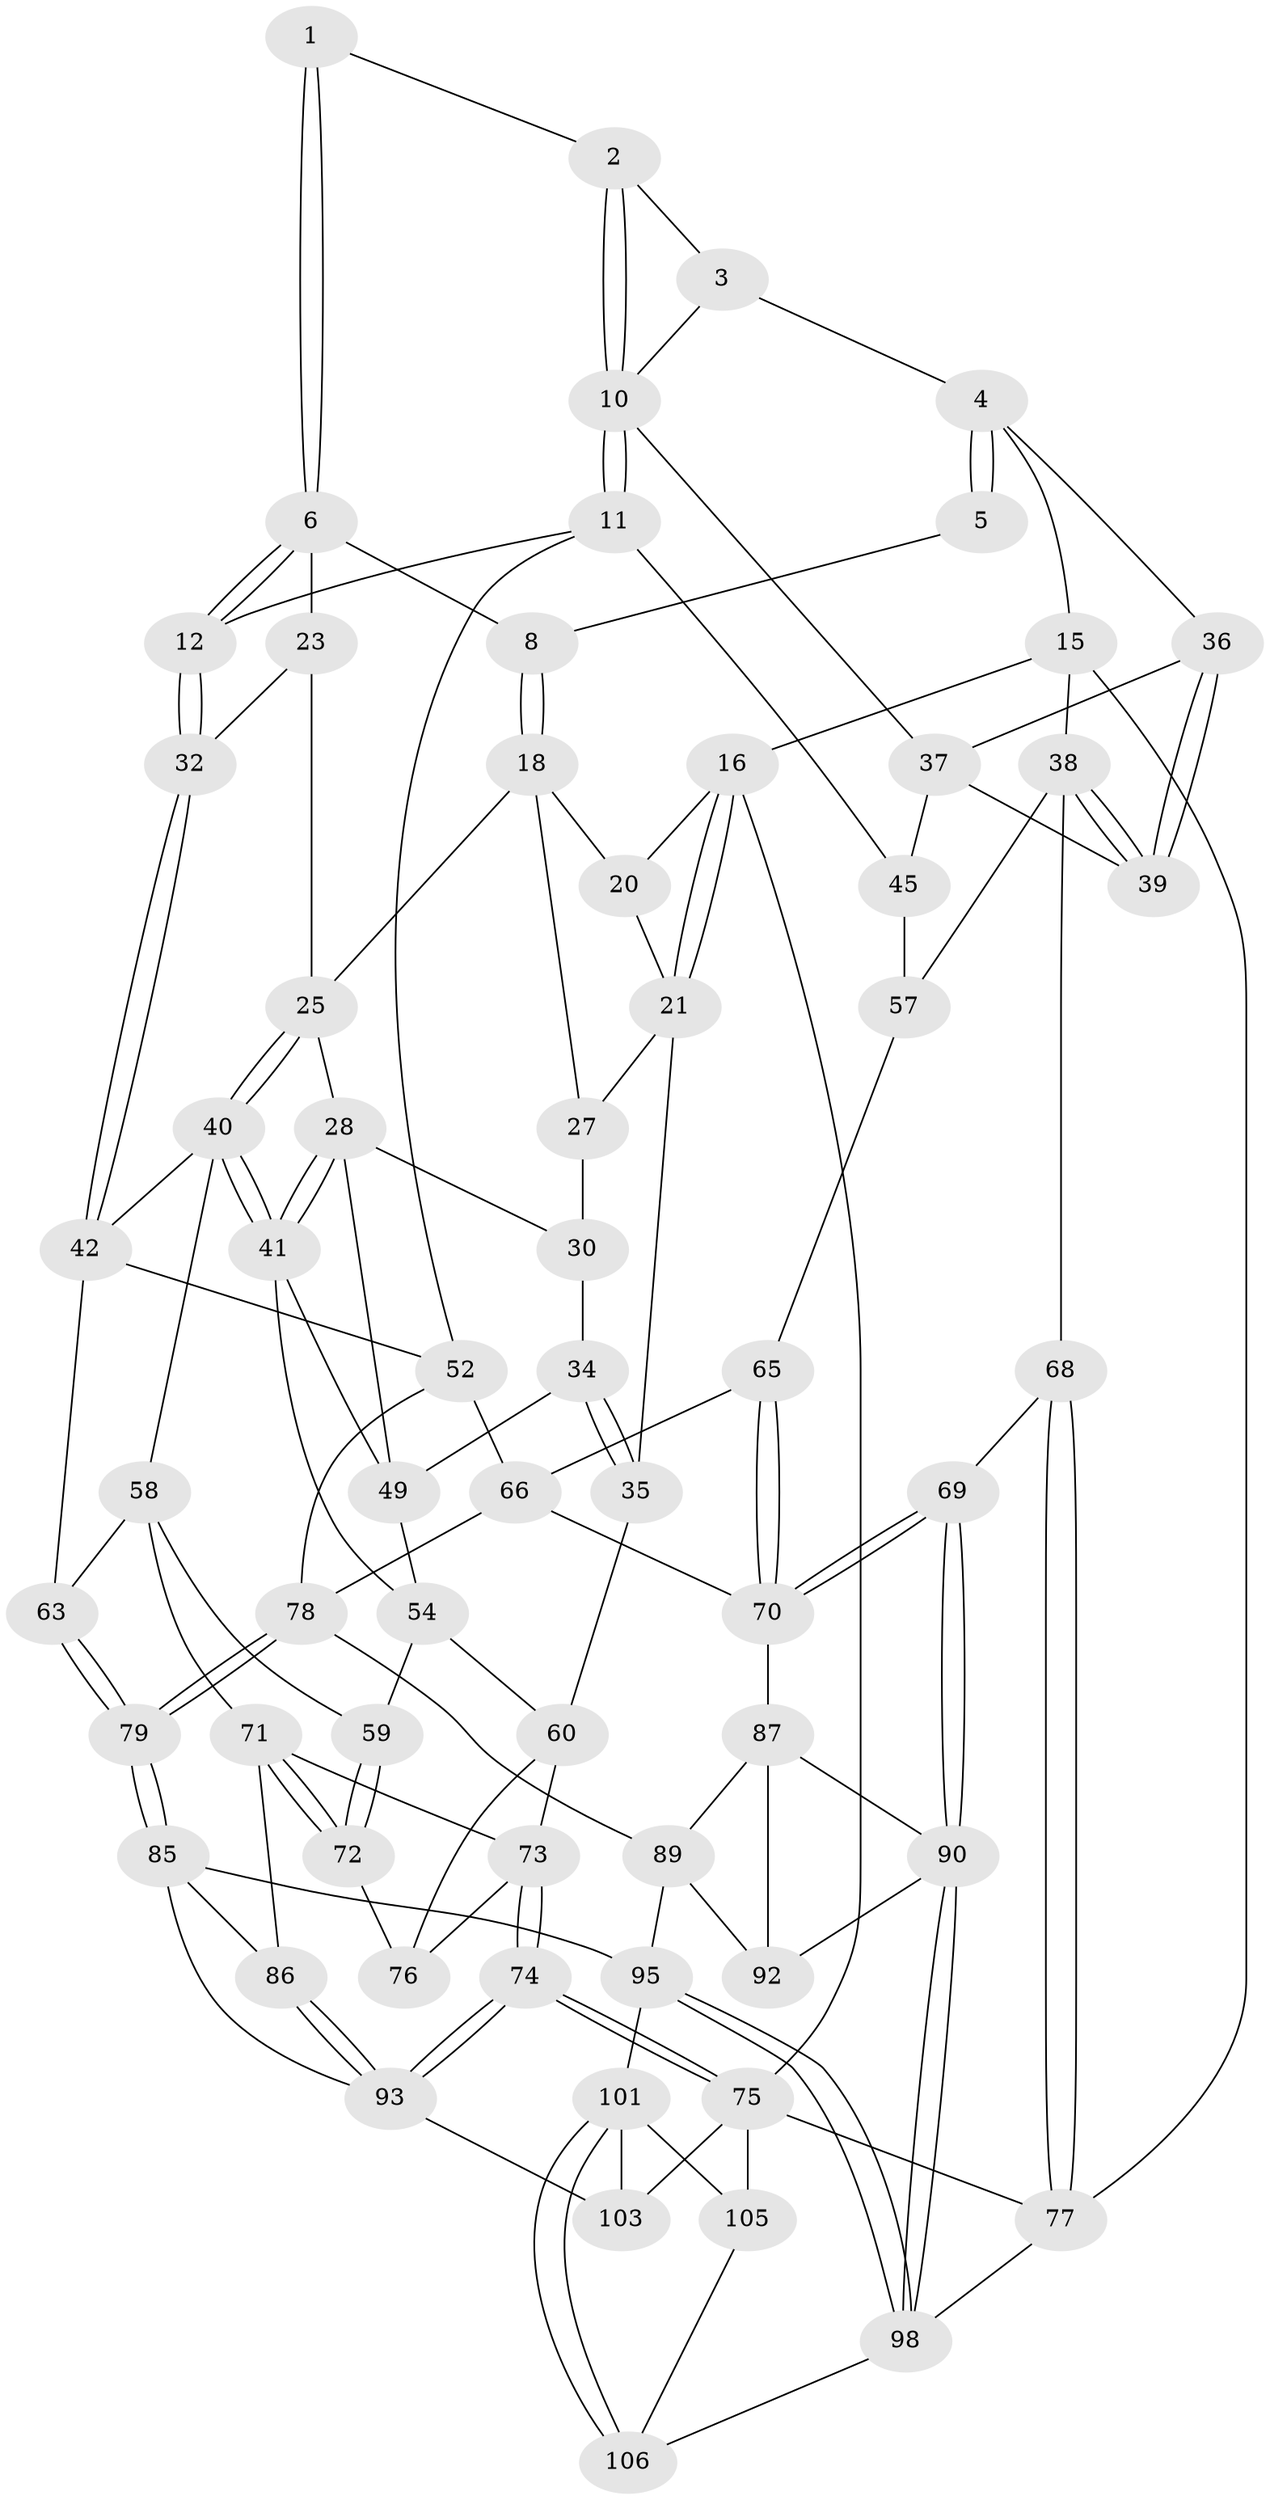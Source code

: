 // Generated by graph-tools (version 1.1) at 2025/24/03/03/25 07:24:33]
// undirected, 66 vertices, 147 edges
graph export_dot {
graph [start="1"]
  node [color=gray90,style=filled];
  1 [pos="+0.5662441991920485+0"];
  2 [pos="+0.6627508170942669+0.05255373770336091"];
  3 [pos="+0.7314226978409594+0.03841537314377119"];
  4 [pos="+1+0",super="+14"];
  5 [pos="+0.5069292854200196+0"];
  6 [pos="+0.5520457209606479+0.17212283161550498",super="+7"];
  8 [pos="+0.3182866599828767+0",super="+9"];
  10 [pos="+0.6516262261735909+0.20976435683881503",super="+13"];
  11 [pos="+0.636395037220783+0.21825373559478017",super="+47"];
  12 [pos="+0.570948664035418+0.20616053190082922"];
  15 [pos="+1+0"];
  16 [pos="+0+0",super="+17"];
  18 [pos="+0.15009083922210617+0.14876854702335832",super="+19"];
  20 [pos="+0.05197556541641279+0.08676806555435033"];
  21 [pos="+0+0.14693067408524865",super="+22"];
  23 [pos="+0.3391979461242193+0.07817833001673394",super="+24"];
  25 [pos="+0.29675184874672+0.21251524658319232",super="+26"];
  27 [pos="+0.06974854038263194+0.20702958780591219"];
  28 [pos="+0.16133059344305944+0.2607210782563101",super="+29"];
  30 [pos="+0.10252796055990676+0.2666203641526471",super="+31"];
  32 [pos="+0.4928189272479331+0.2596262933972207",super="+33"];
  34 [pos="+0+0.2819454482081541",super="+48"];
  35 [pos="+0+0.2810407793766107"];
  36 [pos="+0.830009633058178+0.17542869090249733"];
  37 [pos="+0.7958247516763651+0.2004007379331946",super="+44"];
  38 [pos="+1+0.3376938787594299",super="+56"];
  39 [pos="+1+0.3184501343272866"];
  40 [pos="+0.3274667440570234+0.378909662331908",super="+43"];
  41 [pos="+0.2707552799469965+0.37110923667738066",super="+51"];
  42 [pos="+0.48069156795798945+0.28826241502564254",super="+53"];
  45 [pos="+0.8281967898751152+0.3400901087379902",super="+46"];
  49 [pos="+0.13977048472956682+0.31998689346642406",super="+50"];
  52 [pos="+0.6324921355645383+0.47016527868415636",super="+67"];
  54 [pos="+0.10790040605054554+0.4701357453638768",super="+55"];
  57 [pos="+0.9287267634769094+0.4321387628978961",super="+62"];
  58 [pos="+0.33976883082339626+0.4293461161704516",super="+64"];
  59 [pos="+0.3033866688813879+0.45699858410583943"];
  60 [pos="+0.08941090604337552+0.4886492459074328",super="+61"];
  63 [pos="+0.4805413101672026+0.5313816577475503"];
  65 [pos="+0.8559004468705952+0.5577747818479485"];
  66 [pos="+0.7619187484415996+0.5625788936105354",super="+80"];
  68 [pos="+1+0.5738626257013419"];
  69 [pos="+1+0.5993673061988702"];
  70 [pos="+0.900050822060096+0.5976961931910424",super="+84"];
  71 [pos="+0.27304899750951916+0.6341461696304154",super="+83"];
  72 [pos="+0.22898245614074203+0.5673631380133282"];
  73 [pos="+0+1",super="+82"];
  74 [pos="+0+1"];
  75 [pos="+0+1",super="+104"];
  76 [pos="+0.16569453728682274+0.555742625615006"];
  77 [pos="+1+1"];
  78 [pos="+0.6682578283145695+0.6597374444586284",super="+81"];
  79 [pos="+0.45341664558944306+0.6910738201746757"];
  85 [pos="+0.4390414203036659+0.7202921678135956",super="+97"];
  86 [pos="+0.35219229884895586+0.7148460298761058"];
  87 [pos="+0.8475488542228595+0.6900092494869781",super="+88"];
  89 [pos="+0.7061076363232038+0.7039914168920529",super="+94"];
  90 [pos="+0.8761067644281249+0.8126429041468108",super="+91"];
  92 [pos="+0.8189112797842465+0.775054302221534"];
  93 [pos="+0+1",super="+100"];
  95 [pos="+0.683175619070968+0.7821035991775525",super="+96"];
  98 [pos="+0.9228992015427+0.9441887812696323",super="+99"];
  101 [pos="+0.5802542725620412+0.870921480051317",super="+102"];
  103 [pos="+0.38270101133382717+0.8780355201574201"];
  105 [pos="+0.3965383937303147+1"];
  106 [pos="+0.6577224447812748+1"];
  1 -- 2;
  1 -- 6;
  1 -- 6;
  2 -- 3;
  2 -- 10;
  2 -- 10;
  3 -- 4;
  3 -- 10;
  4 -- 5;
  4 -- 5;
  4 -- 36;
  4 -- 15;
  5 -- 8;
  6 -- 12;
  6 -- 12;
  6 -- 8;
  6 -- 23;
  8 -- 18;
  8 -- 18;
  10 -- 11;
  10 -- 11;
  10 -- 37;
  11 -- 12;
  11 -- 52;
  11 -- 45;
  12 -- 32;
  12 -- 32;
  15 -- 16;
  15 -- 38;
  15 -- 77;
  16 -- 21;
  16 -- 21;
  16 -- 75;
  16 -- 20;
  18 -- 27;
  18 -- 20;
  18 -- 25;
  20 -- 21;
  21 -- 35;
  21 -- 27;
  23 -- 32 [weight=2];
  23 -- 25;
  25 -- 40;
  25 -- 40;
  25 -- 28;
  27 -- 30;
  28 -- 41;
  28 -- 41;
  28 -- 49;
  28 -- 30;
  30 -- 34 [weight=2];
  32 -- 42;
  32 -- 42;
  34 -- 35;
  34 -- 35;
  34 -- 49;
  35 -- 60;
  36 -- 37;
  36 -- 39;
  36 -- 39;
  37 -- 45;
  37 -- 39;
  38 -- 39;
  38 -- 39;
  38 -- 57;
  38 -- 68;
  40 -- 41;
  40 -- 41;
  40 -- 42;
  40 -- 58;
  41 -- 49;
  41 -- 54;
  42 -- 52;
  42 -- 63;
  45 -- 57 [weight=2];
  49 -- 54;
  52 -- 66;
  52 -- 78;
  54 -- 59;
  54 -- 60;
  57 -- 65;
  58 -- 59;
  58 -- 71;
  58 -- 63;
  59 -- 72;
  59 -- 72;
  60 -- 76;
  60 -- 73;
  63 -- 79;
  63 -- 79;
  65 -- 66;
  65 -- 70;
  65 -- 70;
  66 -- 78;
  66 -- 70;
  68 -- 69;
  68 -- 77;
  68 -- 77;
  69 -- 70;
  69 -- 70;
  69 -- 90;
  69 -- 90;
  70 -- 87;
  71 -- 72;
  71 -- 72;
  71 -- 86;
  71 -- 73;
  72 -- 76;
  73 -- 74;
  73 -- 74;
  73 -- 76;
  74 -- 75;
  74 -- 75;
  74 -- 93;
  74 -- 93;
  75 -- 77;
  75 -- 105;
  75 -- 103;
  77 -- 98;
  78 -- 79;
  78 -- 79;
  78 -- 89;
  79 -- 85;
  79 -- 85;
  85 -- 86;
  85 -- 93;
  85 -- 95;
  86 -- 93;
  86 -- 93;
  87 -- 90;
  87 -- 89;
  87 -- 92;
  89 -- 92;
  89 -- 95;
  90 -- 98;
  90 -- 98;
  90 -- 92;
  93 -- 103;
  95 -- 98;
  95 -- 98;
  95 -- 101;
  98 -- 106;
  101 -- 106;
  101 -- 106;
  101 -- 105;
  101 -- 103;
  105 -- 106;
}
